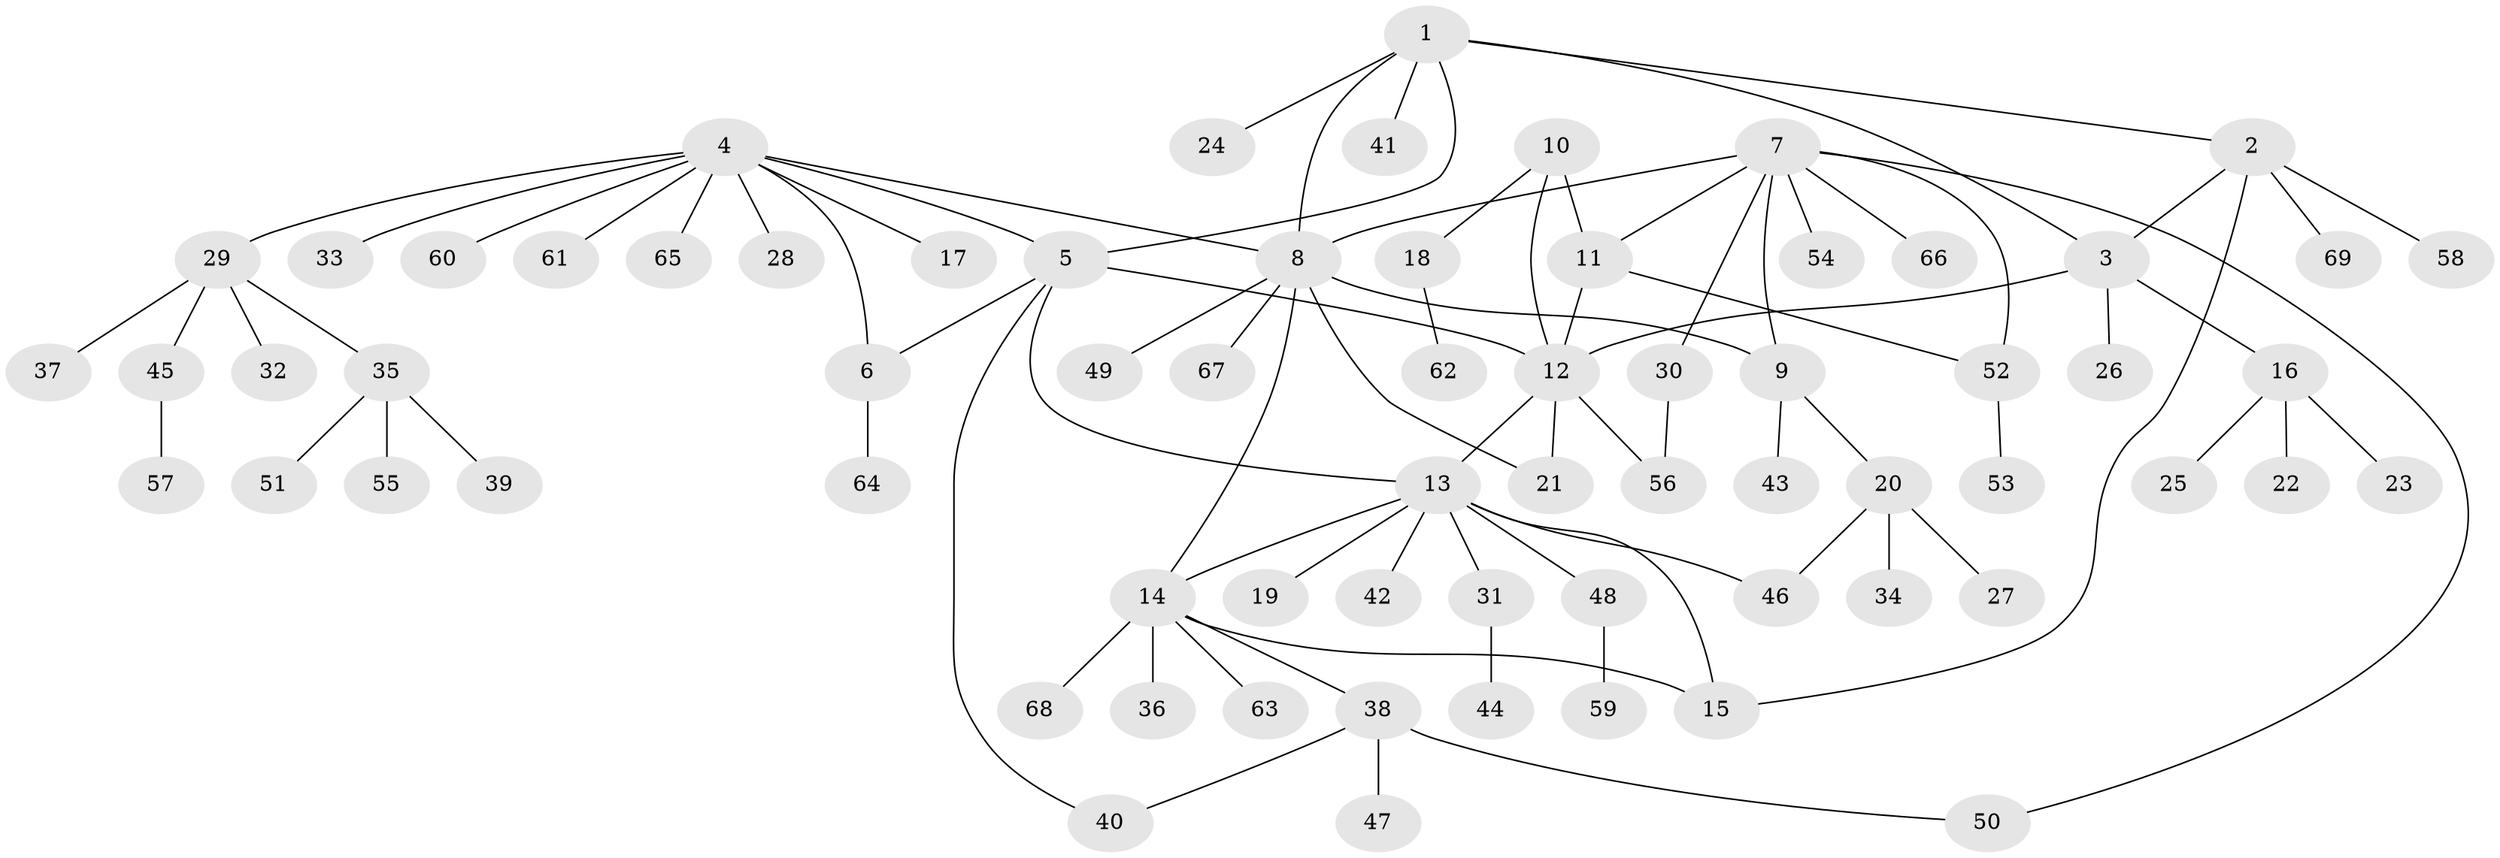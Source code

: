 // coarse degree distribution, {4: 0.14285714285714285, 3: 0.21428571428571427, 6: 0.10714285714285714, 5: 0.03571428571428571, 2: 0.17857142857142858, 7: 0.07142857142857142, 1: 0.25}
// Generated by graph-tools (version 1.1) at 2025/52/03/04/25 22:52:23]
// undirected, 69 vertices, 85 edges
graph export_dot {
  node [color=gray90,style=filled];
  1;
  2;
  3;
  4;
  5;
  6;
  7;
  8;
  9;
  10;
  11;
  12;
  13;
  14;
  15;
  16;
  17;
  18;
  19;
  20;
  21;
  22;
  23;
  24;
  25;
  26;
  27;
  28;
  29;
  30;
  31;
  32;
  33;
  34;
  35;
  36;
  37;
  38;
  39;
  40;
  41;
  42;
  43;
  44;
  45;
  46;
  47;
  48;
  49;
  50;
  51;
  52;
  53;
  54;
  55;
  56;
  57;
  58;
  59;
  60;
  61;
  62;
  63;
  64;
  65;
  66;
  67;
  68;
  69;
  1 -- 2;
  1 -- 3;
  1 -- 5;
  1 -- 8;
  1 -- 24;
  1 -- 41;
  2 -- 3;
  2 -- 15;
  2 -- 58;
  2 -- 69;
  3 -- 12;
  3 -- 16;
  3 -- 26;
  4 -- 5;
  4 -- 6;
  4 -- 8;
  4 -- 17;
  4 -- 28;
  4 -- 29;
  4 -- 33;
  4 -- 60;
  4 -- 61;
  4 -- 65;
  5 -- 6;
  5 -- 12;
  5 -- 13;
  5 -- 40;
  6 -- 64;
  7 -- 8;
  7 -- 9;
  7 -- 11;
  7 -- 30;
  7 -- 50;
  7 -- 52;
  7 -- 54;
  7 -- 66;
  8 -- 9;
  8 -- 14;
  8 -- 21;
  8 -- 49;
  8 -- 67;
  9 -- 20;
  9 -- 43;
  10 -- 11;
  10 -- 12;
  10 -- 18;
  11 -- 12;
  11 -- 52;
  12 -- 13;
  12 -- 21;
  12 -- 56;
  13 -- 14;
  13 -- 15;
  13 -- 19;
  13 -- 31;
  13 -- 42;
  13 -- 46;
  13 -- 48;
  14 -- 15;
  14 -- 36;
  14 -- 38;
  14 -- 63;
  14 -- 68;
  16 -- 22;
  16 -- 23;
  16 -- 25;
  18 -- 62;
  20 -- 27;
  20 -- 34;
  20 -- 46;
  29 -- 32;
  29 -- 35;
  29 -- 37;
  29 -- 45;
  30 -- 56;
  31 -- 44;
  35 -- 39;
  35 -- 51;
  35 -- 55;
  38 -- 40;
  38 -- 47;
  38 -- 50;
  45 -- 57;
  48 -- 59;
  52 -- 53;
}
